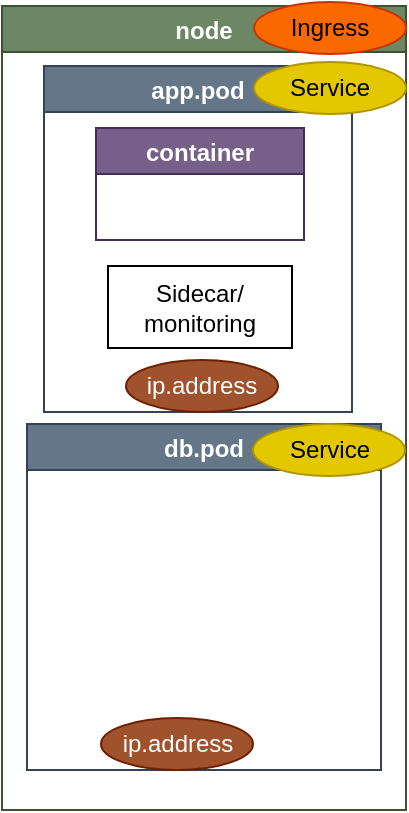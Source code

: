 <mxfile>
    <diagram id="asOWcDkwPhi5S2LJ47Lw" name="Page-1">
        <mxGraphModel dx="366" dy="484" grid="0" gridSize="10" guides="1" tooltips="1" connect="1" arrows="1" fold="1" page="1" pageScale="1" pageWidth="850" pageHeight="1100" math="0" shadow="0">
            <root>
                <mxCell id="0"/>
                <mxCell id="1" parent="0"/>
                <mxCell id="15" value="node" style="swimlane;fillColor=#6d8764;fontColor=#ffffff;strokeColor=#3A5431;" vertex="1" parent="1">
                    <mxGeometry x="84" y="72" width="202" height="402" as="geometry"/>
                </mxCell>
                <mxCell id="16" value="app.pod" style="swimlane;fillColor=#647687;fontColor=#ffffff;strokeColor=#314354;" vertex="1" parent="15">
                    <mxGeometry x="21" y="30" width="154" height="173" as="geometry"/>
                </mxCell>
                <mxCell id="18" value="container" style="swimlane;fillColor=#76608a;fontColor=#ffffff;strokeColor=#432D57;" vertex="1" parent="16">
                    <mxGeometry x="26" y="31" width="104" height="56" as="geometry"/>
                </mxCell>
                <mxCell id="19" value="ip.address" style="ellipse;whiteSpace=wrap;html=1;fillColor=#a0522d;fontColor=#ffffff;strokeColor=#6D1F00;" vertex="1" parent="16">
                    <mxGeometry x="41" y="147" width="76" height="26" as="geometry"/>
                </mxCell>
                <mxCell id="22" value="Sidecar/ monitoring" style="whiteSpace=wrap;html=1;" vertex="1" parent="16">
                    <mxGeometry x="32" y="100" width="92" height="41" as="geometry"/>
                </mxCell>
                <mxCell id="17" value="db.pod" style="swimlane;fillColor=#647687;fontColor=#ffffff;strokeColor=#314354;" vertex="1" parent="15">
                    <mxGeometry x="12.5" y="209" width="177" height="173" as="geometry"/>
                </mxCell>
                <mxCell id="20" value="ip.address" style="ellipse;whiteSpace=wrap;html=1;fillColor=#a0522d;fontColor=#ffffff;strokeColor=#6D1F00;" vertex="1" parent="17">
                    <mxGeometry x="37" y="147" width="76" height="26" as="geometry"/>
                </mxCell>
                <mxCell id="24" value="Service" style="ellipse;whiteSpace=wrap;html=1;fillColor=#e3c800;strokeColor=#B09500;fontColor=#000000;" vertex="1" parent="17">
                    <mxGeometry x="113" width="76" height="26" as="geometry"/>
                </mxCell>
                <mxCell id="23" value="Service" style="ellipse;whiteSpace=wrap;html=1;fillColor=#e3c800;strokeColor=#B09500;fontColor=#000000;" vertex="1" parent="15">
                    <mxGeometry x="126" y="28" width="76" height="26" as="geometry"/>
                </mxCell>
                <mxCell id="25" value="Ingress" style="ellipse;whiteSpace=wrap;html=1;fillColor=#fa6800;strokeColor=#C73500;fontColor=#000000;" vertex="1" parent="15">
                    <mxGeometry x="126" y="-2" width="76" height="26" as="geometry"/>
                </mxCell>
            </root>
        </mxGraphModel>
    </diagram>
</mxfile>
